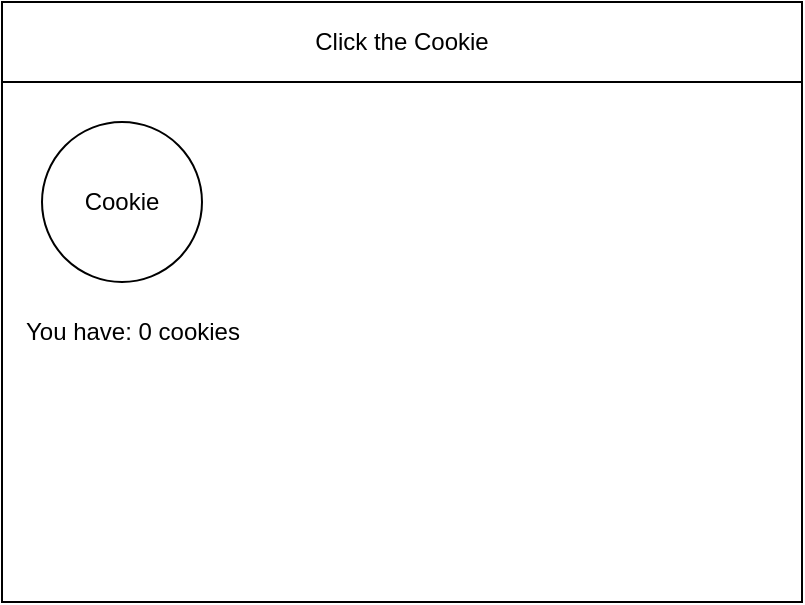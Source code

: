 <mxfile>
    <diagram id="pIaEtrtLPv3HG8r1JEND" name="Page-1">
        <mxGraphModel dx="594" dy="531" grid="1" gridSize="10" guides="1" tooltips="1" connect="1" arrows="1" fold="1" page="1" pageScale="1" pageWidth="850" pageHeight="1100" math="0" shadow="0">
            <root>
                <mxCell id="0"/>
                <mxCell id="1" parent="0"/>
                <mxCell id="6" value="" style="rounded=0;whiteSpace=wrap;html=1;" vertex="1" parent="1">
                    <mxGeometry x="80" y="80" width="400" height="300" as="geometry"/>
                </mxCell>
                <mxCell id="7" value="Click the Cookie" style="rounded=0;whiteSpace=wrap;html=1;" vertex="1" parent="1">
                    <mxGeometry x="80" y="80" width="400" height="40" as="geometry"/>
                </mxCell>
                <mxCell id="8" value="Cookie" style="ellipse;whiteSpace=wrap;html=1;aspect=fixed;" vertex="1" parent="1">
                    <mxGeometry x="100" y="140" width="80" height="80" as="geometry"/>
                </mxCell>
                <mxCell id="9" value="You have: 0 cookies" style="text;html=1;strokeColor=none;fillColor=none;align=left;verticalAlign=middle;whiteSpace=wrap;rounded=0;" vertex="1" parent="1">
                    <mxGeometry x="90" y="230" width="160" height="30" as="geometry"/>
                </mxCell>
            </root>
        </mxGraphModel>
    </diagram>
</mxfile>